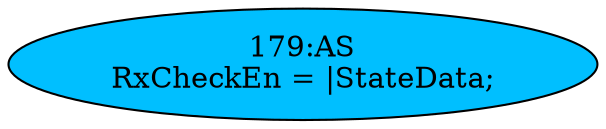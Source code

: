 strict digraph "" {
	node [label="\N"];
	"179:AS"	 [ast="<pyverilog.vparser.ast.Assign object at 0x7f2c21be9310>",
		def_var="['RxCheckEn']",
		fillcolor=deepskyblue,
		label="179:AS
RxCheckEn = |StateData;",
		statements="[]",
		style=filled,
		typ=Assign,
		use_var="['StateData']"];
}
